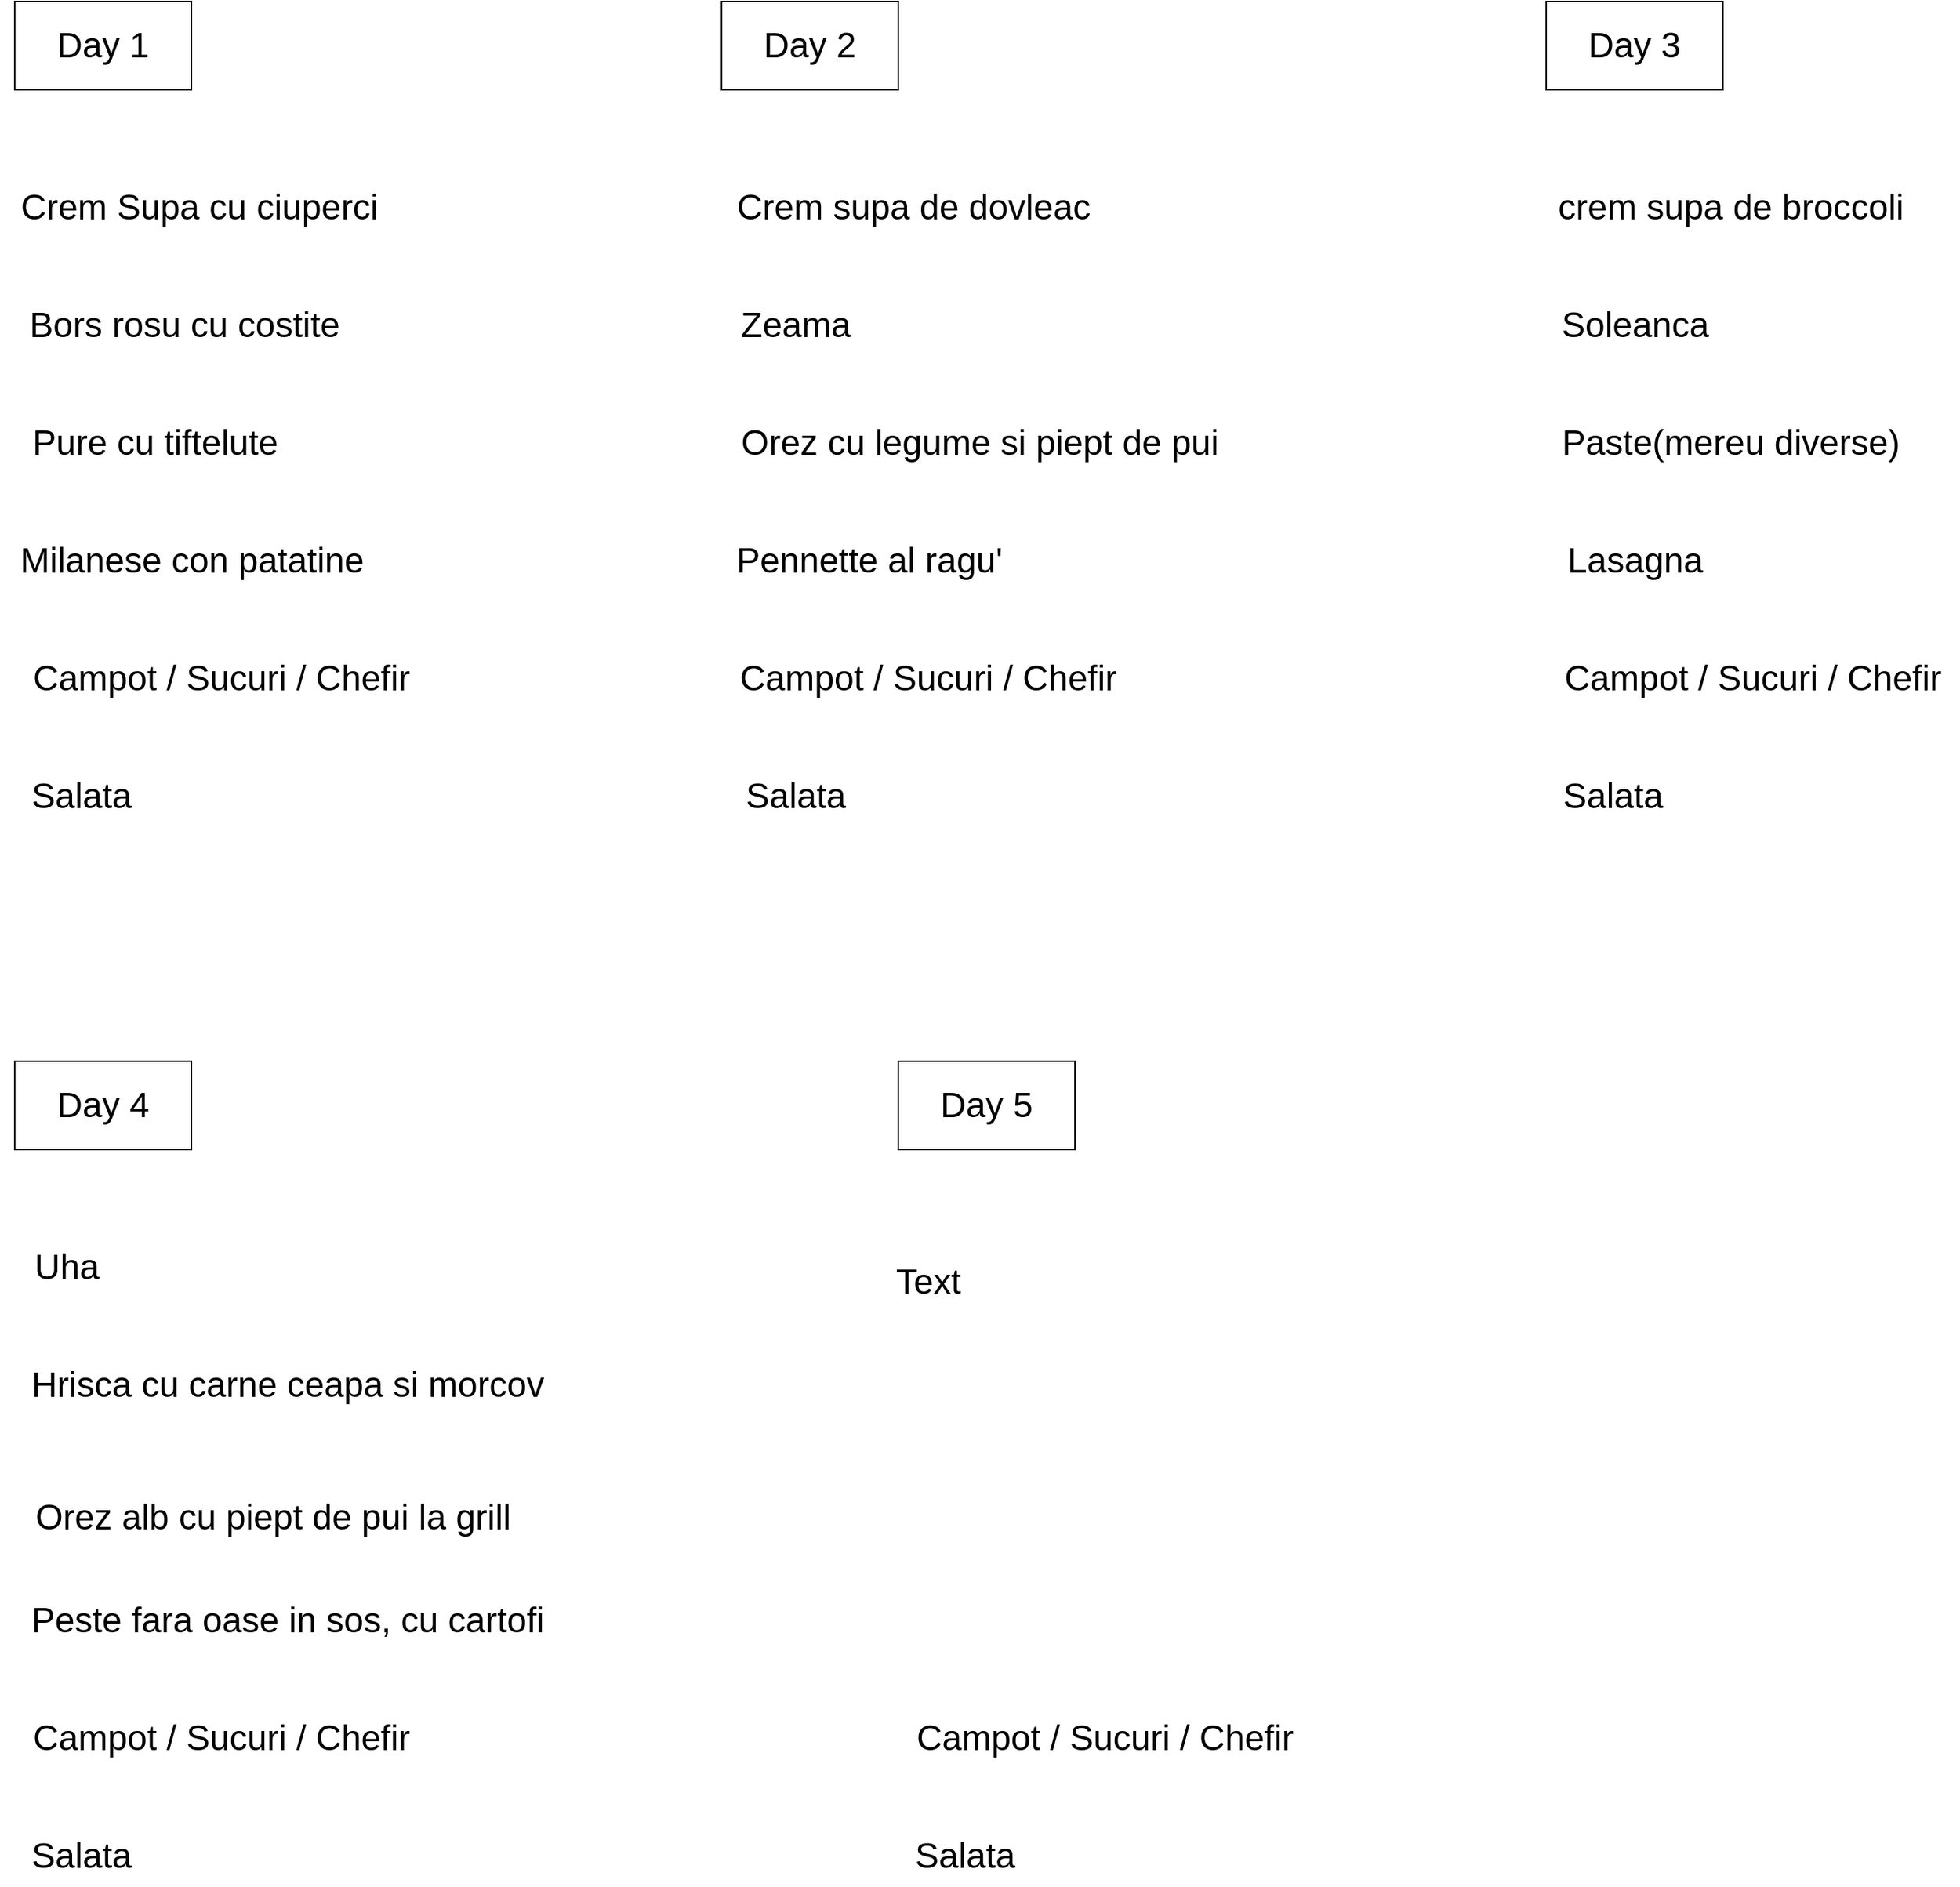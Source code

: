 <mxfile version="20.8.16" type="github">
  <diagram name="Страница 1" id="7d10gsPvdiuB3qrxwGR7">
    <mxGraphModel dx="2177" dy="1352" grid="1" gridSize="10" guides="1" tooltips="1" connect="1" arrows="1" fold="1" page="1" pageScale="1" pageWidth="1700" pageHeight="1700" math="0" shadow="0">
      <root>
        <mxCell id="0" />
        <mxCell id="1" parent="0" />
        <mxCell id="I_1DLubx9sVYxjuG0Y9n-8" value="Day 1" style="whiteSpace=wrap;html=1;fontSize=24;" vertex="1" parent="1">
          <mxGeometry x="40" y="40" width="120" height="60" as="geometry" />
        </mxCell>
        <mxCell id="I_1DLubx9sVYxjuG0Y9n-12" value="Day 2" style="whiteSpace=wrap;html=1;fontSize=24;" vertex="1" parent="1">
          <mxGeometry x="520" y="40" width="120" height="60" as="geometry" />
        </mxCell>
        <mxCell id="I_1DLubx9sVYxjuG0Y9n-13" value="Day 3" style="whiteSpace=wrap;html=1;fontSize=24;" vertex="1" parent="1">
          <mxGeometry x="1080" y="40" width="120" height="60" as="geometry" />
        </mxCell>
        <mxCell id="I_1DLubx9sVYxjuG0Y9n-14" value="Day 4" style="whiteSpace=wrap;html=1;fontSize=24;" vertex="1" parent="1">
          <mxGeometry x="40" y="760" width="120" height="60" as="geometry" />
        </mxCell>
        <mxCell id="I_1DLubx9sVYxjuG0Y9n-15" value="Day 5" style="whiteSpace=wrap;html=1;fontSize=24;" vertex="1" parent="1">
          <mxGeometry x="640" y="760" width="120" height="60" as="geometry" />
        </mxCell>
        <mxCell id="I_1DLubx9sVYxjuG0Y9n-17" value="Crem Supa cu ciuperci" style="text;html=1;align=center;verticalAlign=middle;resizable=0;points=[];autosize=1;strokeColor=none;fillColor=none;fontSize=24;" vertex="1" parent="1">
          <mxGeometry x="30" y="160" width="270" height="40" as="geometry" />
        </mxCell>
        <mxCell id="I_1DLubx9sVYxjuG0Y9n-18" value="Bors rosu cu costite&lt;br&gt;" style="text;html=1;align=center;verticalAlign=middle;resizable=0;points=[];autosize=1;strokeColor=none;fillColor=none;fontSize=24;" vertex="1" parent="1">
          <mxGeometry x="40" y="240" width="230" height="40" as="geometry" />
        </mxCell>
        <mxCell id="I_1DLubx9sVYxjuG0Y9n-19" value="Pure cu tiftelute&lt;br&gt;" style="text;html=1;align=center;verticalAlign=middle;resizable=0;points=[];autosize=1;strokeColor=none;fillColor=none;fontSize=24;" vertex="1" parent="1">
          <mxGeometry x="40" y="320" width="190" height="40" as="geometry" />
        </mxCell>
        <mxCell id="I_1DLubx9sVYxjuG0Y9n-20" value="Lasagna" style="text;html=1;align=center;verticalAlign=middle;resizable=0;points=[];autosize=1;strokeColor=none;fillColor=none;fontSize=24;" vertex="1" parent="1">
          <mxGeometry x="1080" y="400" width="120" height="40" as="geometry" />
        </mxCell>
        <mxCell id="I_1DLubx9sVYxjuG0Y9n-21" value="Campot / Sucuri / Chefir" style="text;html=1;align=center;verticalAlign=middle;resizable=0;points=[];autosize=1;strokeColor=none;fillColor=none;fontSize=24;" vertex="1" parent="1">
          <mxGeometry x="40" y="480" width="280" height="40" as="geometry" />
        </mxCell>
        <mxCell id="I_1DLubx9sVYxjuG0Y9n-22" value="Crem supa de dovleac" style="text;html=1;align=center;verticalAlign=middle;resizable=0;points=[];autosize=1;strokeColor=none;fillColor=none;fontSize=24;" vertex="1" parent="1">
          <mxGeometry x="520" y="160" width="260" height="40" as="geometry" />
        </mxCell>
        <mxCell id="I_1DLubx9sVYxjuG0Y9n-23" value="Zeama" style="text;html=1;align=center;verticalAlign=middle;resizable=0;points=[];autosize=1;strokeColor=none;fillColor=none;fontSize=24;" vertex="1" parent="1">
          <mxGeometry x="520" y="240" width="100" height="40" as="geometry" />
        </mxCell>
        <mxCell id="I_1DLubx9sVYxjuG0Y9n-24" value="Orez cu legume si piept de pui" style="text;html=1;align=center;verticalAlign=middle;resizable=0;points=[];autosize=1;strokeColor=none;fillColor=none;fontSize=24;" vertex="1" parent="1">
          <mxGeometry x="520" y="320" width="350" height="40" as="geometry" />
        </mxCell>
        <mxCell id="I_1DLubx9sVYxjuG0Y9n-25" value="Pennette al ragu&#39;" style="text;html=1;align=center;verticalAlign=middle;resizable=0;points=[];autosize=1;strokeColor=none;fillColor=none;fontSize=24;" vertex="1" parent="1">
          <mxGeometry x="520" y="400" width="200" height="40" as="geometry" />
        </mxCell>
        <mxCell id="I_1DLubx9sVYxjuG0Y9n-26" value="Milanese con patatine" style="text;html=1;align=center;verticalAlign=middle;resizable=0;points=[];autosize=1;strokeColor=none;fillColor=none;fontSize=24;" vertex="1" parent="1">
          <mxGeometry x="30" y="400" width="260" height="40" as="geometry" />
        </mxCell>
        <mxCell id="I_1DLubx9sVYxjuG0Y9n-27" value="Campot / Sucuri / Chefir" style="text;html=1;align=center;verticalAlign=middle;resizable=0;points=[];autosize=1;strokeColor=none;fillColor=none;fontSize=24;" vertex="1" parent="1">
          <mxGeometry x="520" y="480" width="280" height="40" as="geometry" />
        </mxCell>
        <mxCell id="I_1DLubx9sVYxjuG0Y9n-28" value="Campot / Sucuri / Chefir" style="text;html=1;align=center;verticalAlign=middle;resizable=0;points=[];autosize=1;strokeColor=none;fillColor=none;fontSize=24;" vertex="1" parent="1">
          <mxGeometry x="1080" y="480" width="280" height="40" as="geometry" />
        </mxCell>
        <mxCell id="I_1DLubx9sVYxjuG0Y9n-29" value="Salata" style="text;html=1;align=center;verticalAlign=middle;resizable=0;points=[];autosize=1;strokeColor=none;fillColor=none;fontSize=24;" vertex="1" parent="1">
          <mxGeometry x="40" y="560" width="90" height="40" as="geometry" />
        </mxCell>
        <mxCell id="I_1DLubx9sVYxjuG0Y9n-30" value="Salata" style="text;html=1;align=center;verticalAlign=middle;resizable=0;points=[];autosize=1;strokeColor=none;fillColor=none;fontSize=24;" vertex="1" parent="1">
          <mxGeometry x="525" y="560" width="90" height="40" as="geometry" />
        </mxCell>
        <mxCell id="I_1DLubx9sVYxjuG0Y9n-31" value="Salata" style="text;html=1;align=center;verticalAlign=middle;resizable=0;points=[];autosize=1;strokeColor=none;fillColor=none;fontSize=24;" vertex="1" parent="1">
          <mxGeometry x="1080" y="560" width="90" height="40" as="geometry" />
        </mxCell>
        <mxCell id="I_1DLubx9sVYxjuG0Y9n-33" value="Campot / Sucuri / Chefir" style="text;html=1;align=center;verticalAlign=middle;resizable=0;points=[];autosize=1;strokeColor=none;fillColor=none;fontSize=24;" vertex="1" parent="1">
          <mxGeometry x="40" y="1200" width="280" height="40" as="geometry" />
        </mxCell>
        <mxCell id="I_1DLubx9sVYxjuG0Y9n-34" value="Salata" style="text;html=1;align=center;verticalAlign=middle;resizable=0;points=[];autosize=1;strokeColor=none;fillColor=none;fontSize=24;" vertex="1" parent="1">
          <mxGeometry x="40" y="1280" width="90" height="40" as="geometry" />
        </mxCell>
        <mxCell id="I_1DLubx9sVYxjuG0Y9n-35" value="Campot / Sucuri / Chefir" style="text;html=1;align=center;verticalAlign=middle;resizable=0;points=[];autosize=1;strokeColor=none;fillColor=none;fontSize=24;" vertex="1" parent="1">
          <mxGeometry x="640" y="1200" width="280" height="40" as="geometry" />
        </mxCell>
        <mxCell id="I_1DLubx9sVYxjuG0Y9n-36" value="Salata" style="text;html=1;align=center;verticalAlign=middle;resizable=0;points=[];autosize=1;strokeColor=none;fillColor=none;fontSize=24;" vertex="1" parent="1">
          <mxGeometry x="640" y="1280" width="90" height="40" as="geometry" />
        </mxCell>
        <mxCell id="I_1DLubx9sVYxjuG0Y9n-37" value="crem supa de broccoli" style="text;html=1;align=center;verticalAlign=middle;resizable=0;points=[];autosize=1;strokeColor=none;fillColor=none;fontSize=24;" vertex="1" parent="1">
          <mxGeometry x="1075" y="160" width="260" height="40" as="geometry" />
        </mxCell>
        <mxCell id="I_1DLubx9sVYxjuG0Y9n-38" value="Soleanca" style="text;html=1;align=center;verticalAlign=middle;resizable=0;points=[];autosize=1;strokeColor=none;fillColor=none;fontSize=24;" vertex="1" parent="1">
          <mxGeometry x="1080" y="240" width="120" height="40" as="geometry" />
        </mxCell>
        <mxCell id="I_1DLubx9sVYxjuG0Y9n-39" value="Hrisca cu carne ceapa si morcov" style="text;html=1;align=center;verticalAlign=middle;resizable=0;points=[];autosize=1;strokeColor=none;fillColor=none;fontSize=24;" vertex="1" parent="1">
          <mxGeometry x="40" y="960" width="370" height="40" as="geometry" />
        </mxCell>
        <mxCell id="I_1DLubx9sVYxjuG0Y9n-40" value="Uha" style="text;html=1;align=center;verticalAlign=middle;resizable=0;points=[];autosize=1;strokeColor=none;fillColor=none;fontSize=24;" vertex="1" parent="1">
          <mxGeometry x="40" y="880" width="70" height="40" as="geometry" />
        </mxCell>
        <mxCell id="I_1DLubx9sVYxjuG0Y9n-43" value="Paste(mereu diverse)" style="text;html=1;align=center;verticalAlign=middle;resizable=0;points=[];autosize=1;strokeColor=none;fillColor=none;fontSize=24;" vertex="1" parent="1">
          <mxGeometry x="1080" y="320" width="250" height="40" as="geometry" />
        </mxCell>
        <mxCell id="I_1DLubx9sVYxjuG0Y9n-44" value="Orez alb cu piept de pui la grill" style="text;html=1;align=center;verticalAlign=middle;resizable=0;points=[];autosize=1;strokeColor=none;fillColor=none;fontSize=24;" vertex="1" parent="1">
          <mxGeometry x="40" y="1050" width="350" height="40" as="geometry" />
        </mxCell>
        <mxCell id="I_1DLubx9sVYxjuG0Y9n-46" value="Peste fara oase in sos, cu cartofi" style="text;html=1;align=center;verticalAlign=middle;resizable=0;points=[];autosize=1;strokeColor=none;fillColor=none;fontSize=24;" vertex="1" parent="1">
          <mxGeometry x="40" y="1120" width="370" height="40" as="geometry" />
        </mxCell>
        <mxCell id="I_1DLubx9sVYxjuG0Y9n-47" value="Text" style="text;html=1;align=center;verticalAlign=middle;resizable=0;points=[];autosize=1;strokeColor=none;fillColor=none;fontSize=24;" vertex="1" parent="1">
          <mxGeometry x="625" y="890" width="70" height="40" as="geometry" />
        </mxCell>
      </root>
    </mxGraphModel>
  </diagram>
</mxfile>
